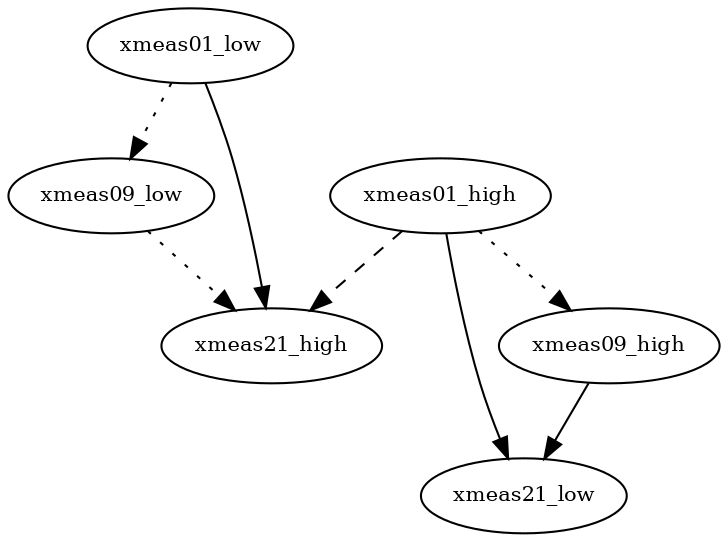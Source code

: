 digraph {
	0 [label=xmeas01_low fontsize=10 shape=oval width=0]
	4 [label=xmeas09_low fontsize=10 shape=oval width=0]
	5 [label=xmeas21_low fontsize=10 shape=oval width=0]
	6 [label=xmeas01_high fontsize=10 shape=oval width=0]
	10 [label=xmeas09_high fontsize=10 shape=oval width=0]
	11 [label=xmeas21_high fontsize=10 shape=oval width=0]
	0 -> 4 [label="" style=dotted weight=5]
	6 -> 5 [label="" style=solid weight=5]
	10 -> 5 [label="" style=solid weight=5]
	6 -> 10 [label="" style=dotted weight=5]
	0 -> 11 [label="" style=solid weight=5]
	4 -> 11 [label="" style=dotted weight=5]
	6 -> 11 [label="" style=dashed weight=5]
}
